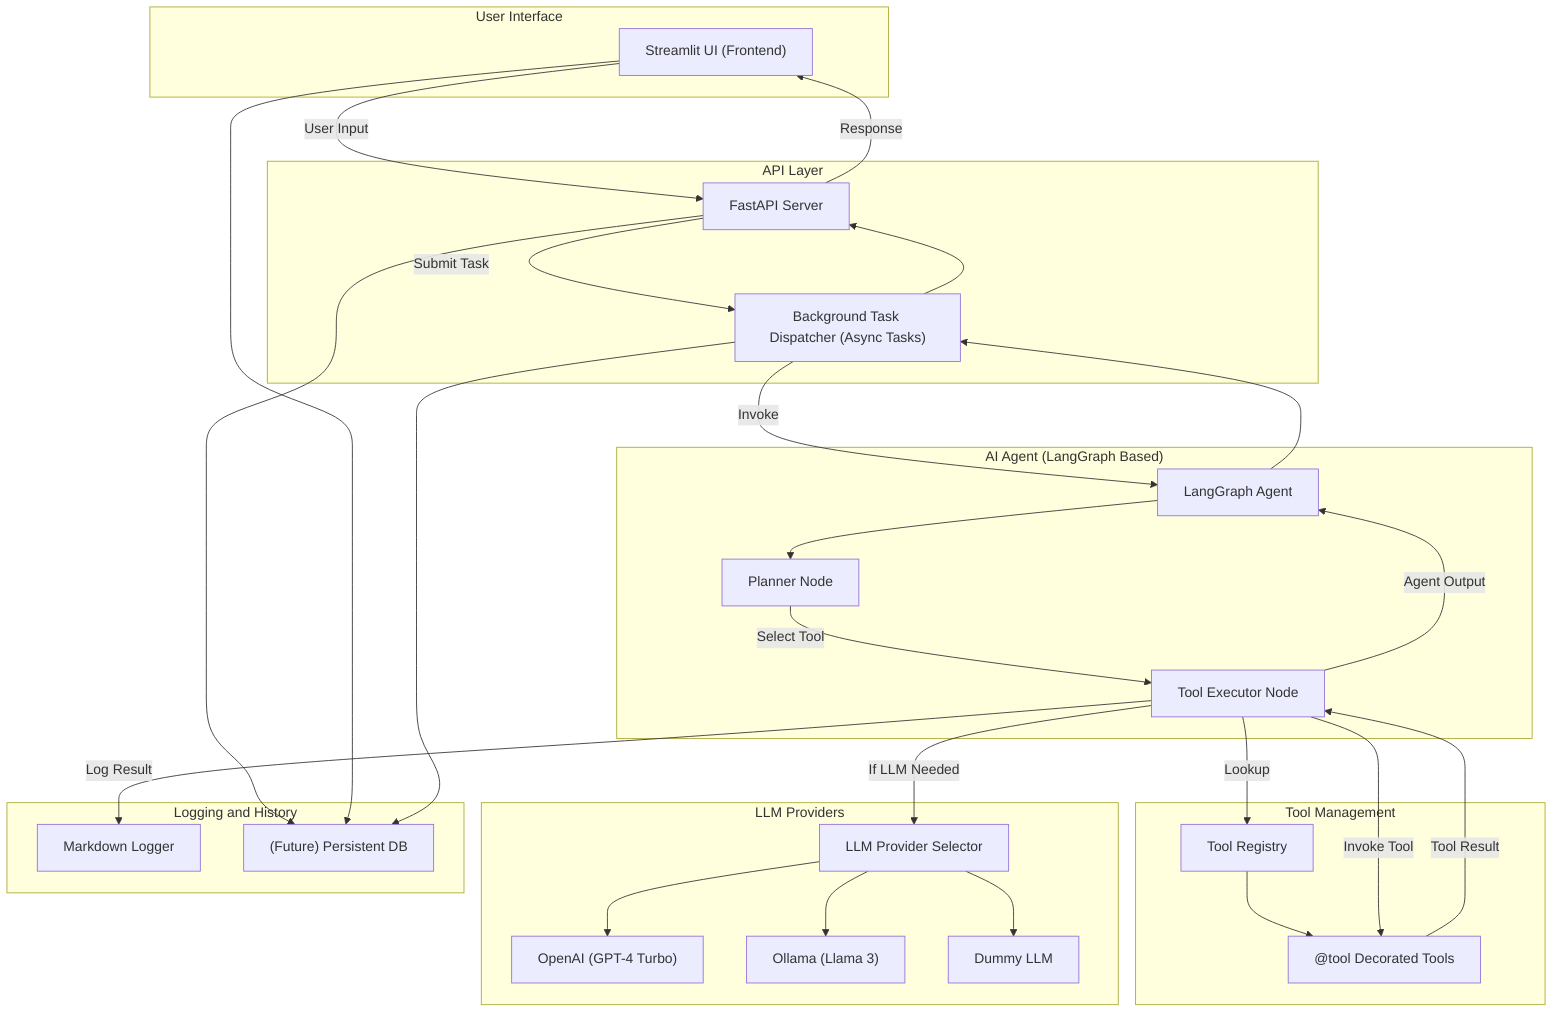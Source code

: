 graph TD

%% Streamlit UI
    subgraph User ["User Interface"]
        Streamlit["Streamlit UI (Frontend)"]
    end

%% FastAPI
    subgraph API ["API Layer"]
        FastAPI["FastAPI Server"]
        BackgroundTask["Background Task Dispatcher (Async Tasks)"]
    end

%% Agent
    subgraph Agent ["AI Agent (LangGraph Based)"]
        LangGraphAgent["LangGraph Agent"]
        Planner["Planner Node"]
        ToolExecutor["Tool Executor Node"]
    end

%% Tool Management
    subgraph Tools ["Tool Management"]
        ToolRegistry["Tool Registry"]
        ToolModules["@tool Decorated Tools"]
    end

%% LLM Provider
    subgraph LLM ["LLM Providers"]
        LLMSelector["LLM Provider Selector"]
        OpenAI["OpenAI (GPT-4 Turbo)"]
        Ollama["Ollama (Llama 3)"]
        DummyLLM["Dummy LLM"]
    end

%% Logs
    subgraph Logs ["Logging and History"]
        MarkdownLogger["Markdown Logger"]
        PersistentHistory["(Future) Persistent DB"]
    end

%% == FLOW ==

    Streamlit -->|User Input| FastAPI
    FastAPI -->|Submit Task| BackgroundTask
    BackgroundTask -->|Invoke| LangGraphAgent
    LangGraphAgent --> Planner
    Planner -->|Select Tool| ToolExecutor
    ToolExecutor -->|Lookup| ToolRegistry
    ToolRegistry --> ToolModules
    ToolExecutor -->|Invoke Tool| ToolModules

    ToolExecutor -->|If LLM Needed| LLMSelector
    LLMSelector --> OpenAI
    LLMSelector --> Ollama
    LLMSelector --> DummyLLM

    ToolModules -->|Tool Result| ToolExecutor
    ToolExecutor -->|Log Result| MarkdownLogger

    ToolExecutor -->|Agent Output| LangGraphAgent
    LangGraphAgent --> BackgroundTask
    BackgroundTask --> FastAPI
    FastAPI -->|Response| Streamlit

%% History
    FastAPI --> PersistentHistory
    Streamlit --> PersistentHistory
    BackgroundTask --> PersistentHistory